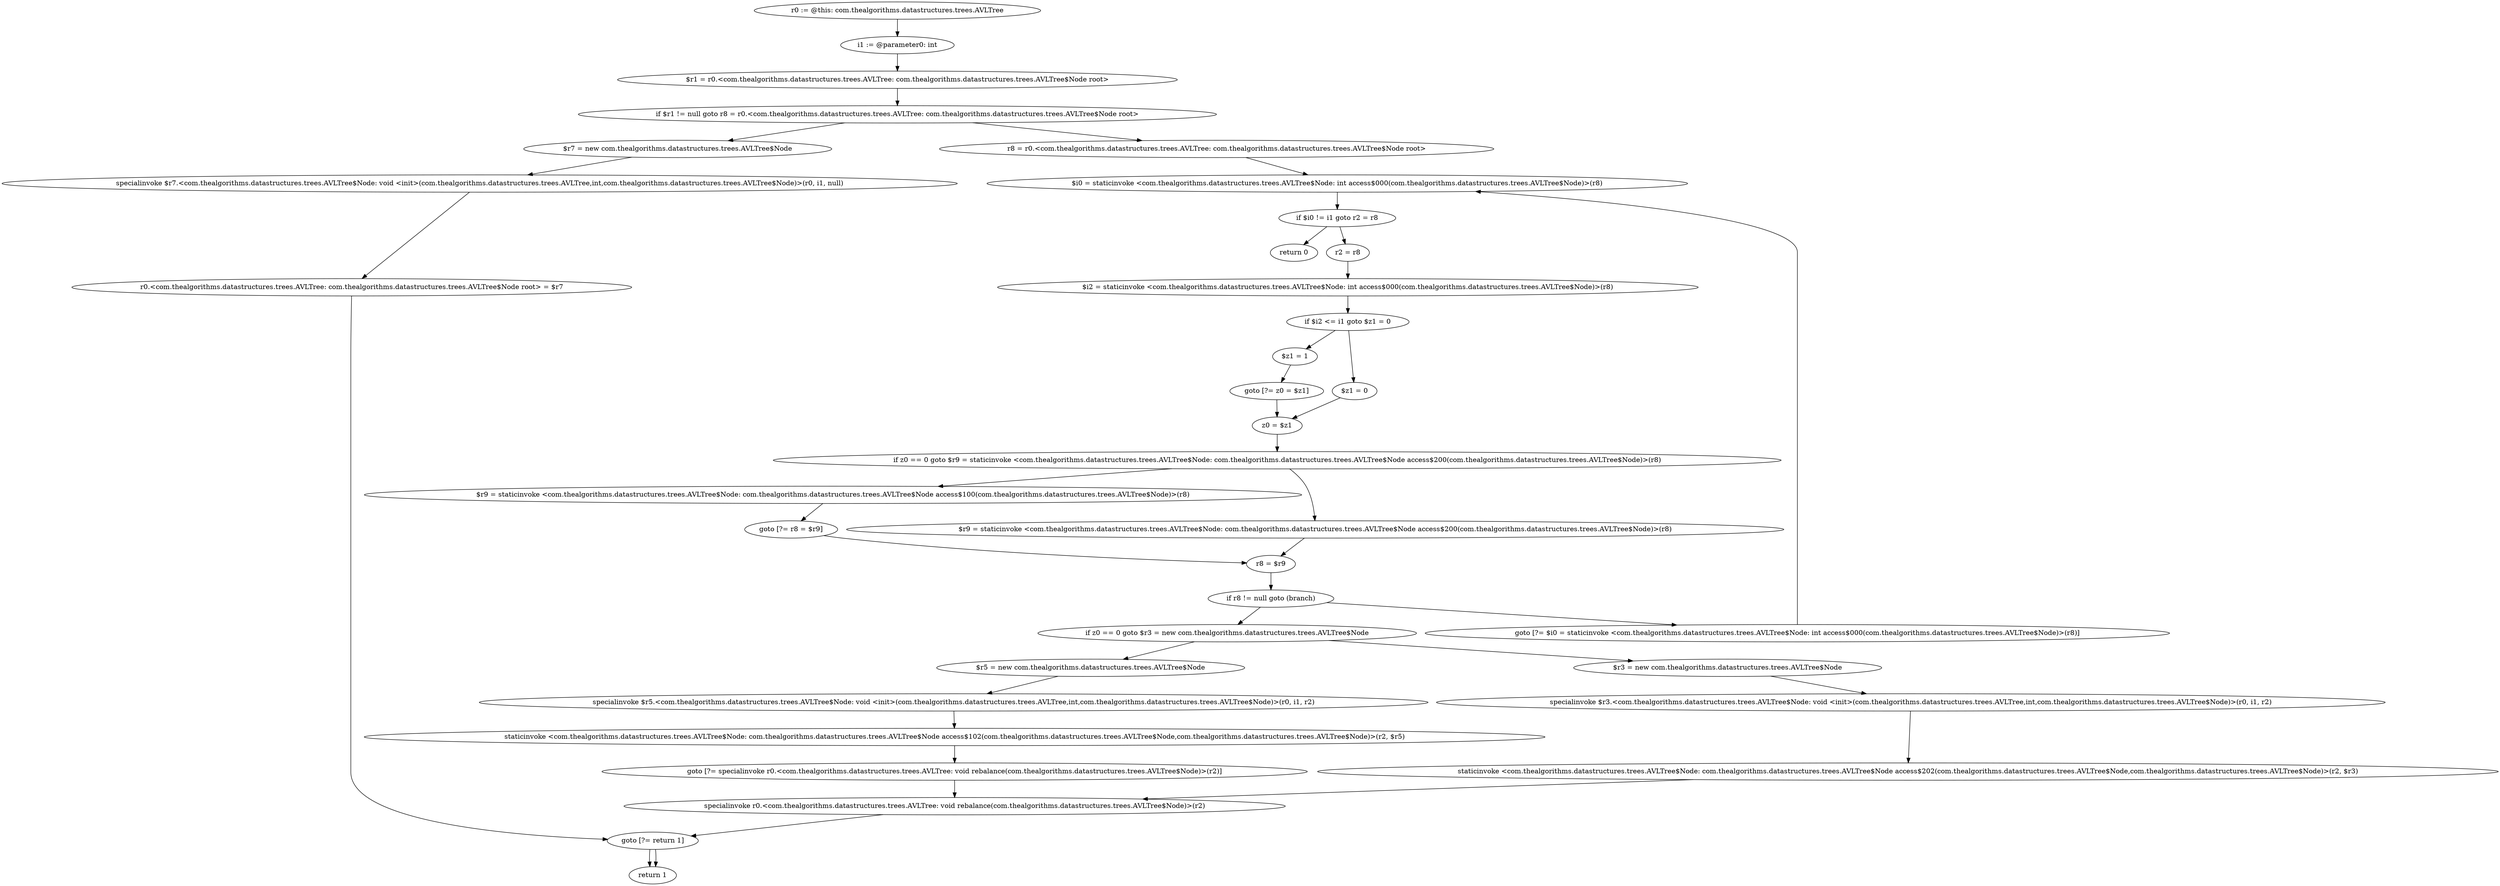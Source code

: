 digraph "unitGraph" {
    "r0 := @this: com.thealgorithms.datastructures.trees.AVLTree"
    "i1 := @parameter0: int"
    "$r1 = r0.<com.thealgorithms.datastructures.trees.AVLTree: com.thealgorithms.datastructures.trees.AVLTree$Node root>"
    "if $r1 != null goto r8 = r0.<com.thealgorithms.datastructures.trees.AVLTree: com.thealgorithms.datastructures.trees.AVLTree$Node root>"
    "$r7 = new com.thealgorithms.datastructures.trees.AVLTree$Node"
    "specialinvoke $r7.<com.thealgorithms.datastructures.trees.AVLTree$Node: void <init>(com.thealgorithms.datastructures.trees.AVLTree,int,com.thealgorithms.datastructures.trees.AVLTree$Node)>(r0, i1, null)"
    "r0.<com.thealgorithms.datastructures.trees.AVLTree: com.thealgorithms.datastructures.trees.AVLTree$Node root> = $r7"
    "goto [?= return 1]"
    "r8 = r0.<com.thealgorithms.datastructures.trees.AVLTree: com.thealgorithms.datastructures.trees.AVLTree$Node root>"
    "$i0 = staticinvoke <com.thealgorithms.datastructures.trees.AVLTree$Node: int access$000(com.thealgorithms.datastructures.trees.AVLTree$Node)>(r8)"
    "if $i0 != i1 goto r2 = r8"
    "return 0"
    "r2 = r8"
    "$i2 = staticinvoke <com.thealgorithms.datastructures.trees.AVLTree$Node: int access$000(com.thealgorithms.datastructures.trees.AVLTree$Node)>(r8)"
    "if $i2 <= i1 goto $z1 = 0"
    "$z1 = 1"
    "goto [?= z0 = $z1]"
    "$z1 = 0"
    "z0 = $z1"
    "if z0 == 0 goto $r9 = staticinvoke <com.thealgorithms.datastructures.trees.AVLTree$Node: com.thealgorithms.datastructures.trees.AVLTree$Node access$200(com.thealgorithms.datastructures.trees.AVLTree$Node)>(r8)"
    "$r9 = staticinvoke <com.thealgorithms.datastructures.trees.AVLTree$Node: com.thealgorithms.datastructures.trees.AVLTree$Node access$100(com.thealgorithms.datastructures.trees.AVLTree$Node)>(r8)"
    "goto [?= r8 = $r9]"
    "$r9 = staticinvoke <com.thealgorithms.datastructures.trees.AVLTree$Node: com.thealgorithms.datastructures.trees.AVLTree$Node access$200(com.thealgorithms.datastructures.trees.AVLTree$Node)>(r8)"
    "r8 = $r9"
    "if r8 != null goto (branch)"
    "if z0 == 0 goto $r3 = new com.thealgorithms.datastructures.trees.AVLTree$Node"
    "$r5 = new com.thealgorithms.datastructures.trees.AVLTree$Node"
    "specialinvoke $r5.<com.thealgorithms.datastructures.trees.AVLTree$Node: void <init>(com.thealgorithms.datastructures.trees.AVLTree,int,com.thealgorithms.datastructures.trees.AVLTree$Node)>(r0, i1, r2)"
    "staticinvoke <com.thealgorithms.datastructures.trees.AVLTree$Node: com.thealgorithms.datastructures.trees.AVLTree$Node access$102(com.thealgorithms.datastructures.trees.AVLTree$Node,com.thealgorithms.datastructures.trees.AVLTree$Node)>(r2, $r5)"
    "goto [?= specialinvoke r0.<com.thealgorithms.datastructures.trees.AVLTree: void rebalance(com.thealgorithms.datastructures.trees.AVLTree$Node)>(r2)]"
    "$r3 = new com.thealgorithms.datastructures.trees.AVLTree$Node"
    "specialinvoke $r3.<com.thealgorithms.datastructures.trees.AVLTree$Node: void <init>(com.thealgorithms.datastructures.trees.AVLTree,int,com.thealgorithms.datastructures.trees.AVLTree$Node)>(r0, i1, r2)"
    "staticinvoke <com.thealgorithms.datastructures.trees.AVLTree$Node: com.thealgorithms.datastructures.trees.AVLTree$Node access$202(com.thealgorithms.datastructures.trees.AVLTree$Node,com.thealgorithms.datastructures.trees.AVLTree$Node)>(r2, $r3)"
    "specialinvoke r0.<com.thealgorithms.datastructures.trees.AVLTree: void rebalance(com.thealgorithms.datastructures.trees.AVLTree$Node)>(r2)"
    "goto [?= $i0 = staticinvoke <com.thealgorithms.datastructures.trees.AVLTree$Node: int access$000(com.thealgorithms.datastructures.trees.AVLTree$Node)>(r8)]"
    "return 1"
    "r0 := @this: com.thealgorithms.datastructures.trees.AVLTree"->"i1 := @parameter0: int";
    "i1 := @parameter0: int"->"$r1 = r0.<com.thealgorithms.datastructures.trees.AVLTree: com.thealgorithms.datastructures.trees.AVLTree$Node root>";
    "$r1 = r0.<com.thealgorithms.datastructures.trees.AVLTree: com.thealgorithms.datastructures.trees.AVLTree$Node root>"->"if $r1 != null goto r8 = r0.<com.thealgorithms.datastructures.trees.AVLTree: com.thealgorithms.datastructures.trees.AVLTree$Node root>";
    "if $r1 != null goto r8 = r0.<com.thealgorithms.datastructures.trees.AVLTree: com.thealgorithms.datastructures.trees.AVLTree$Node root>"->"$r7 = new com.thealgorithms.datastructures.trees.AVLTree$Node";
    "if $r1 != null goto r8 = r0.<com.thealgorithms.datastructures.trees.AVLTree: com.thealgorithms.datastructures.trees.AVLTree$Node root>"->"r8 = r0.<com.thealgorithms.datastructures.trees.AVLTree: com.thealgorithms.datastructures.trees.AVLTree$Node root>";
    "$r7 = new com.thealgorithms.datastructures.trees.AVLTree$Node"->"specialinvoke $r7.<com.thealgorithms.datastructures.trees.AVLTree$Node: void <init>(com.thealgorithms.datastructures.trees.AVLTree,int,com.thealgorithms.datastructures.trees.AVLTree$Node)>(r0, i1, null)";
    "specialinvoke $r7.<com.thealgorithms.datastructures.trees.AVLTree$Node: void <init>(com.thealgorithms.datastructures.trees.AVLTree,int,com.thealgorithms.datastructures.trees.AVLTree$Node)>(r0, i1, null)"->"r0.<com.thealgorithms.datastructures.trees.AVLTree: com.thealgorithms.datastructures.trees.AVLTree$Node root> = $r7";
    "r0.<com.thealgorithms.datastructures.trees.AVLTree: com.thealgorithms.datastructures.trees.AVLTree$Node root> = $r7"->"goto [?= return 1]";
    "goto [?= return 1]"->"return 1";
    "r8 = r0.<com.thealgorithms.datastructures.trees.AVLTree: com.thealgorithms.datastructures.trees.AVLTree$Node root>"->"$i0 = staticinvoke <com.thealgorithms.datastructures.trees.AVLTree$Node: int access$000(com.thealgorithms.datastructures.trees.AVLTree$Node)>(r8)";
    "$i0 = staticinvoke <com.thealgorithms.datastructures.trees.AVLTree$Node: int access$000(com.thealgorithms.datastructures.trees.AVLTree$Node)>(r8)"->"if $i0 != i1 goto r2 = r8";
    "if $i0 != i1 goto r2 = r8"->"return 0";
    "if $i0 != i1 goto r2 = r8"->"r2 = r8";
    "r2 = r8"->"$i2 = staticinvoke <com.thealgorithms.datastructures.trees.AVLTree$Node: int access$000(com.thealgorithms.datastructures.trees.AVLTree$Node)>(r8)";
    "$i2 = staticinvoke <com.thealgorithms.datastructures.trees.AVLTree$Node: int access$000(com.thealgorithms.datastructures.trees.AVLTree$Node)>(r8)"->"if $i2 <= i1 goto $z1 = 0";
    "if $i2 <= i1 goto $z1 = 0"->"$z1 = 1";
    "if $i2 <= i1 goto $z1 = 0"->"$z1 = 0";
    "$z1 = 1"->"goto [?= z0 = $z1]";
    "goto [?= z0 = $z1]"->"z0 = $z1";
    "$z1 = 0"->"z0 = $z1";
    "z0 = $z1"->"if z0 == 0 goto $r9 = staticinvoke <com.thealgorithms.datastructures.trees.AVLTree$Node: com.thealgorithms.datastructures.trees.AVLTree$Node access$200(com.thealgorithms.datastructures.trees.AVLTree$Node)>(r8)";
    "if z0 == 0 goto $r9 = staticinvoke <com.thealgorithms.datastructures.trees.AVLTree$Node: com.thealgorithms.datastructures.trees.AVLTree$Node access$200(com.thealgorithms.datastructures.trees.AVLTree$Node)>(r8)"->"$r9 = staticinvoke <com.thealgorithms.datastructures.trees.AVLTree$Node: com.thealgorithms.datastructures.trees.AVLTree$Node access$100(com.thealgorithms.datastructures.trees.AVLTree$Node)>(r8)";
    "if z0 == 0 goto $r9 = staticinvoke <com.thealgorithms.datastructures.trees.AVLTree$Node: com.thealgorithms.datastructures.trees.AVLTree$Node access$200(com.thealgorithms.datastructures.trees.AVLTree$Node)>(r8)"->"$r9 = staticinvoke <com.thealgorithms.datastructures.trees.AVLTree$Node: com.thealgorithms.datastructures.trees.AVLTree$Node access$200(com.thealgorithms.datastructures.trees.AVLTree$Node)>(r8)";
    "$r9 = staticinvoke <com.thealgorithms.datastructures.trees.AVLTree$Node: com.thealgorithms.datastructures.trees.AVLTree$Node access$100(com.thealgorithms.datastructures.trees.AVLTree$Node)>(r8)"->"goto [?= r8 = $r9]";
    "goto [?= r8 = $r9]"->"r8 = $r9";
    "$r9 = staticinvoke <com.thealgorithms.datastructures.trees.AVLTree$Node: com.thealgorithms.datastructures.trees.AVLTree$Node access$200(com.thealgorithms.datastructures.trees.AVLTree$Node)>(r8)"->"r8 = $r9";
    "r8 = $r9"->"if r8 != null goto (branch)";
    "if r8 != null goto (branch)"->"if z0 == 0 goto $r3 = new com.thealgorithms.datastructures.trees.AVLTree$Node";
    "if r8 != null goto (branch)"->"goto [?= $i0 = staticinvoke <com.thealgorithms.datastructures.trees.AVLTree$Node: int access$000(com.thealgorithms.datastructures.trees.AVLTree$Node)>(r8)]";
    "if z0 == 0 goto $r3 = new com.thealgorithms.datastructures.trees.AVLTree$Node"->"$r5 = new com.thealgorithms.datastructures.trees.AVLTree$Node";
    "if z0 == 0 goto $r3 = new com.thealgorithms.datastructures.trees.AVLTree$Node"->"$r3 = new com.thealgorithms.datastructures.trees.AVLTree$Node";
    "$r5 = new com.thealgorithms.datastructures.trees.AVLTree$Node"->"specialinvoke $r5.<com.thealgorithms.datastructures.trees.AVLTree$Node: void <init>(com.thealgorithms.datastructures.trees.AVLTree,int,com.thealgorithms.datastructures.trees.AVLTree$Node)>(r0, i1, r2)";
    "specialinvoke $r5.<com.thealgorithms.datastructures.trees.AVLTree$Node: void <init>(com.thealgorithms.datastructures.trees.AVLTree,int,com.thealgorithms.datastructures.trees.AVLTree$Node)>(r0, i1, r2)"->"staticinvoke <com.thealgorithms.datastructures.trees.AVLTree$Node: com.thealgorithms.datastructures.trees.AVLTree$Node access$102(com.thealgorithms.datastructures.trees.AVLTree$Node,com.thealgorithms.datastructures.trees.AVLTree$Node)>(r2, $r5)";
    "staticinvoke <com.thealgorithms.datastructures.trees.AVLTree$Node: com.thealgorithms.datastructures.trees.AVLTree$Node access$102(com.thealgorithms.datastructures.trees.AVLTree$Node,com.thealgorithms.datastructures.trees.AVLTree$Node)>(r2, $r5)"->"goto [?= specialinvoke r0.<com.thealgorithms.datastructures.trees.AVLTree: void rebalance(com.thealgorithms.datastructures.trees.AVLTree$Node)>(r2)]";
    "goto [?= specialinvoke r0.<com.thealgorithms.datastructures.trees.AVLTree: void rebalance(com.thealgorithms.datastructures.trees.AVLTree$Node)>(r2)]"->"specialinvoke r0.<com.thealgorithms.datastructures.trees.AVLTree: void rebalance(com.thealgorithms.datastructures.trees.AVLTree$Node)>(r2)";
    "$r3 = new com.thealgorithms.datastructures.trees.AVLTree$Node"->"specialinvoke $r3.<com.thealgorithms.datastructures.trees.AVLTree$Node: void <init>(com.thealgorithms.datastructures.trees.AVLTree,int,com.thealgorithms.datastructures.trees.AVLTree$Node)>(r0, i1, r2)";
    "specialinvoke $r3.<com.thealgorithms.datastructures.trees.AVLTree$Node: void <init>(com.thealgorithms.datastructures.trees.AVLTree,int,com.thealgorithms.datastructures.trees.AVLTree$Node)>(r0, i1, r2)"->"staticinvoke <com.thealgorithms.datastructures.trees.AVLTree$Node: com.thealgorithms.datastructures.trees.AVLTree$Node access$202(com.thealgorithms.datastructures.trees.AVLTree$Node,com.thealgorithms.datastructures.trees.AVLTree$Node)>(r2, $r3)";
    "staticinvoke <com.thealgorithms.datastructures.trees.AVLTree$Node: com.thealgorithms.datastructures.trees.AVLTree$Node access$202(com.thealgorithms.datastructures.trees.AVLTree$Node,com.thealgorithms.datastructures.trees.AVLTree$Node)>(r2, $r3)"->"specialinvoke r0.<com.thealgorithms.datastructures.trees.AVLTree: void rebalance(com.thealgorithms.datastructures.trees.AVLTree$Node)>(r2)";
    "specialinvoke r0.<com.thealgorithms.datastructures.trees.AVLTree: void rebalance(com.thealgorithms.datastructures.trees.AVLTree$Node)>(r2)"->"goto [?= return 1]";
    "goto [?= return 1]"->"return 1";
    "goto [?= $i0 = staticinvoke <com.thealgorithms.datastructures.trees.AVLTree$Node: int access$000(com.thealgorithms.datastructures.trees.AVLTree$Node)>(r8)]"->"$i0 = staticinvoke <com.thealgorithms.datastructures.trees.AVLTree$Node: int access$000(com.thealgorithms.datastructures.trees.AVLTree$Node)>(r8)";
}
